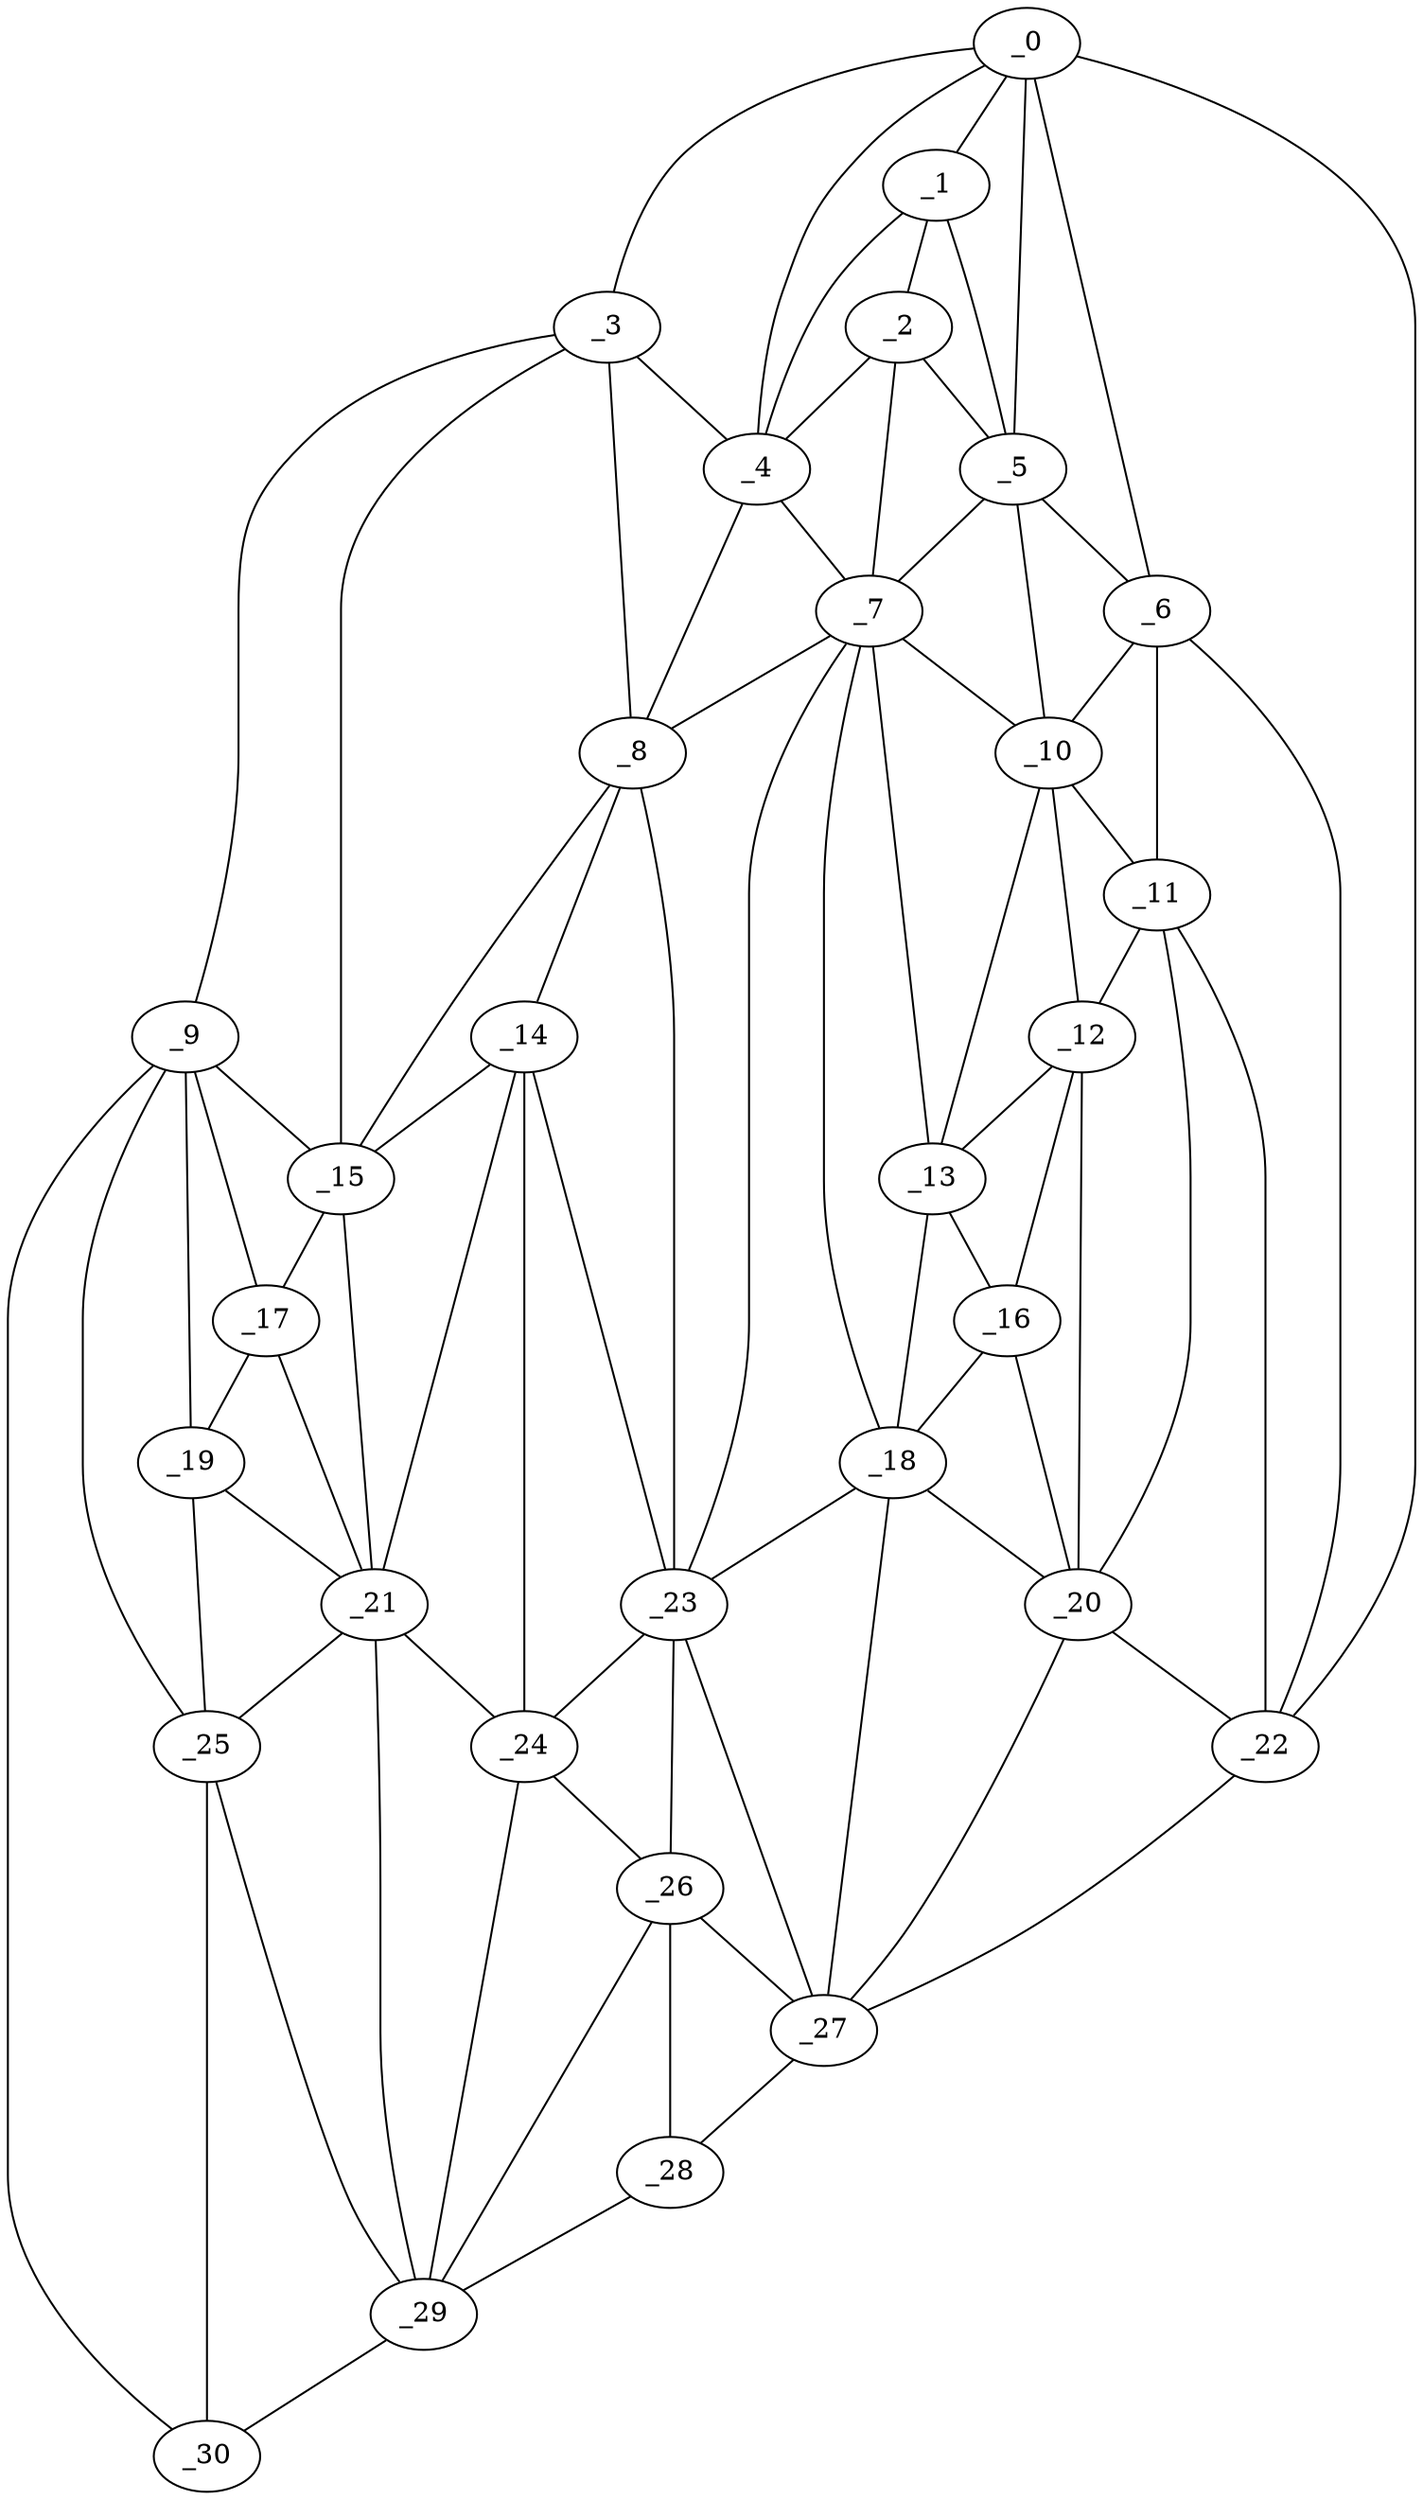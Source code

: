 graph "obj100__285.gxl" {
	_0	 [x=10,
		y=115];
	_1	 [x=26,
		y=95];
	_0 -- _1	 [valence=2];
	_3	 [x=36,
		y=25];
	_0 -- _3	 [valence=1];
	_4	 [x=36,
		y=51];
	_0 -- _4	 [valence=2];
	_5	 [x=39,
		y=109];
	_0 -- _5	 [valence=2];
	_6	 [x=44,
		y=119];
	_0 -- _6	 [valence=1];
	_22	 [x=80,
		y=125];
	_0 -- _22	 [valence=1];
	_2	 [x=31,
		y=86];
	_1 -- _2	 [valence=2];
	_1 -- _4	 [valence=2];
	_1 -- _5	 [valence=2];
	_2 -- _4	 [valence=1];
	_2 -- _5	 [valence=1];
	_7	 [x=50,
		y=86];
	_2 -- _7	 [valence=2];
	_3 -- _4	 [valence=2];
	_8	 [x=52,
		y=44];
	_3 -- _8	 [valence=2];
	_9	 [x=53,
		y=2];
	_3 -- _9	 [valence=1];
	_15	 [x=66,
		y=22];
	_3 -- _15	 [valence=1];
	_4 -- _7	 [valence=1];
	_4 -- _8	 [valence=2];
	_5 -- _6	 [valence=2];
	_5 -- _7	 [valence=1];
	_10	 [x=54,
		y=111];
	_5 -- _10	 [valence=2];
	_6 -- _10	 [valence=2];
	_11	 [x=57,
		y=117];
	_6 -- _11	 [valence=2];
	_6 -- _22	 [valence=2];
	_7 -- _8	 [valence=2];
	_7 -- _10	 [valence=2];
	_13	 [x=62,
		y=93];
	_7 -- _13	 [valence=1];
	_18	 [x=73,
		y=90];
	_7 -- _18	 [valence=2];
	_23	 [x=81,
		y=65];
	_7 -- _23	 [valence=1];
	_14	 [x=63,
		y=40];
	_8 -- _14	 [valence=2];
	_8 -- _15	 [valence=1];
	_8 -- _23	 [valence=1];
	_9 -- _15	 [valence=2];
	_17	 [x=69,
		y=18];
	_9 -- _17	 [valence=2];
	_19	 [x=74,
		y=11];
	_9 -- _19	 [valence=1];
	_25	 [x=87,
		y=11];
	_9 -- _25	 [valence=2];
	_30	 [x=117,
		y=8];
	_9 -- _30	 [valence=1];
	_10 -- _11	 [valence=2];
	_12	 [x=59,
		y=109];
	_10 -- _12	 [valence=2];
	_10 -- _13	 [valence=2];
	_11 -- _12	 [valence=2];
	_20	 [x=77,
		y=109];
	_11 -- _20	 [valence=2];
	_11 -- _22	 [valence=1];
	_12 -- _13	 [valence=2];
	_16	 [x=67,
		y=98];
	_12 -- _16	 [valence=2];
	_12 -- _20	 [valence=1];
	_13 -- _16	 [valence=2];
	_13 -- _18	 [valence=2];
	_14 -- _15	 [valence=2];
	_21	 [x=78,
		y=19];
	_14 -- _21	 [valence=2];
	_14 -- _23	 [valence=2];
	_24	 [x=84,
		y=55];
	_14 -- _24	 [valence=1];
	_15 -- _17	 [valence=1];
	_15 -- _21	 [valence=1];
	_16 -- _18	 [valence=2];
	_16 -- _20	 [valence=2];
	_17 -- _19	 [valence=1];
	_17 -- _21	 [valence=2];
	_18 -- _20	 [valence=2];
	_18 -- _23	 [valence=2];
	_27	 [x=108,
		y=65];
	_18 -- _27	 [valence=2];
	_19 -- _21	 [valence=2];
	_19 -- _25	 [valence=2];
	_20 -- _22	 [valence=2];
	_20 -- _27	 [valence=1];
	_21 -- _24	 [valence=2];
	_21 -- _25	 [valence=1];
	_29	 [x=116,
		y=33];
	_21 -- _29	 [valence=1];
	_22 -- _27	 [valence=1];
	_23 -- _24	 [valence=2];
	_26	 [x=95,
		y=59];
	_23 -- _26	 [valence=2];
	_23 -- _27	 [valence=1];
	_24 -- _26	 [valence=2];
	_24 -- _29	 [valence=2];
	_25 -- _29	 [valence=2];
	_25 -- _30	 [valence=2];
	_26 -- _27	 [valence=2];
	_28	 [x=110,
		y=60];
	_26 -- _28	 [valence=2];
	_26 -- _29	 [valence=1];
	_27 -- _28	 [valence=1];
	_28 -- _29	 [valence=1];
	_29 -- _30	 [valence=1];
}
